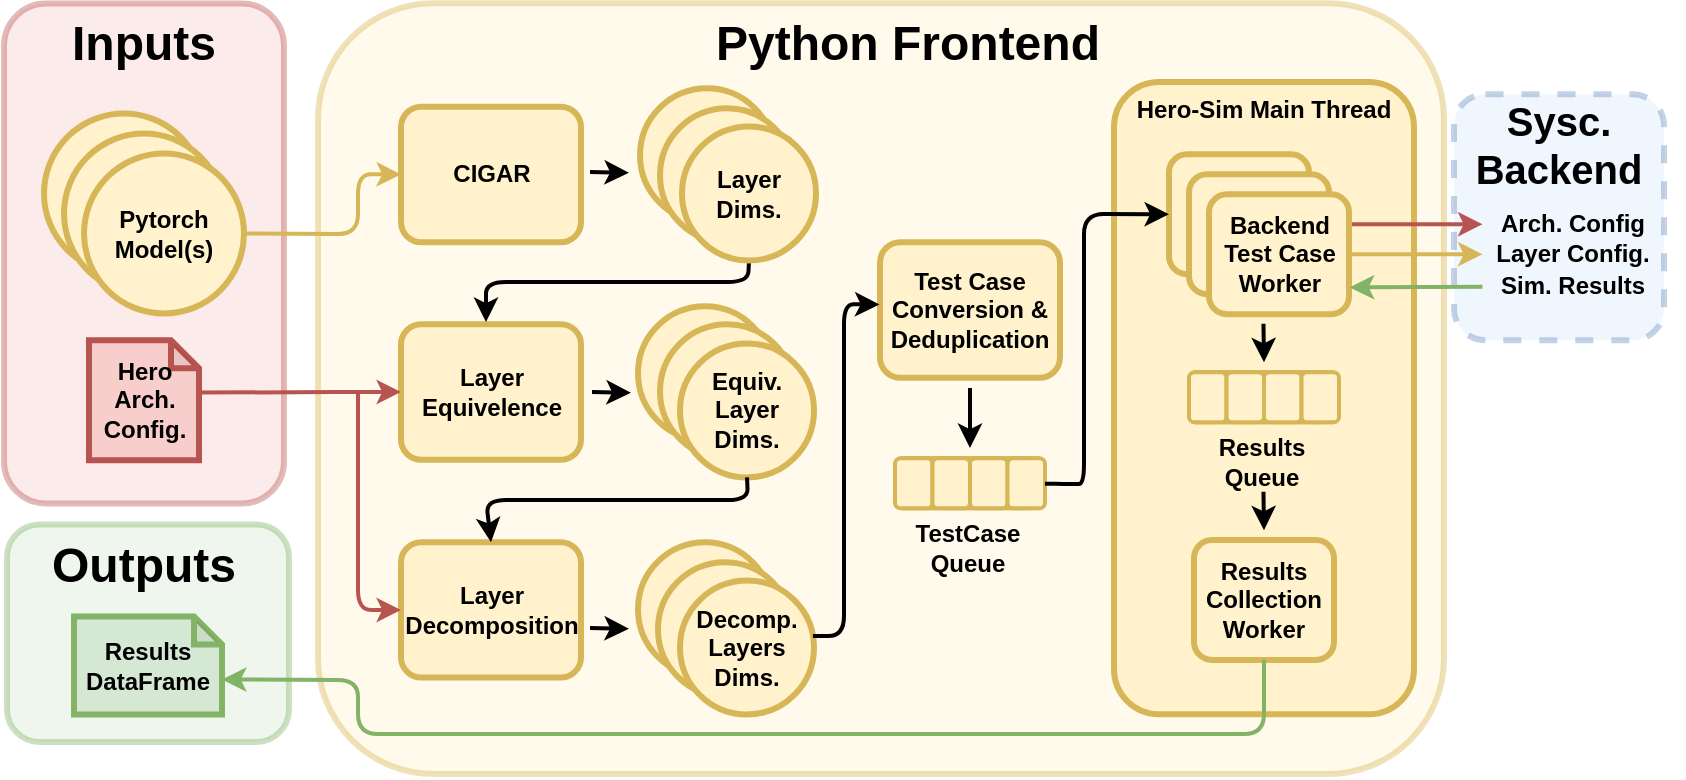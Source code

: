 <mxfile>
    <diagram id="BCaMcJiQspk_NwOpZA6R" name="Page-1">
        <mxGraphModel dx="2942" dy="7199" grid="1" gridSize="10" guides="1" tooltips="1" connect="1" arrows="1" fold="1" page="1" pageScale="1" pageWidth="850" pageHeight="1100" math="0" shadow="0">
            <root>
                <mxCell id="0"/>
                <mxCell id="1" parent="0"/>
                <mxCell id="62" value="" style="rounded=1;whiteSpace=wrap;html=1;fillColor=#dae8fc;opacity=40;strokeColor=#6c8ebf;glass=0;strokeWidth=3;dashed=1;" vertex="1" parent="1">
                    <mxGeometry x="-965" y="-6483.87" width="105" height="123" as="geometry"/>
                </mxCell>
                <mxCell id="2" value="" style="rounded=1;whiteSpace=wrap;html=1;fillColor=#f8cecc;opacity=40;strokeColor=#b85450;glass=0;strokeWidth=3;" vertex="1" parent="1">
                    <mxGeometry x="-1690" y="-6529.26" width="140" height="250" as="geometry"/>
                </mxCell>
                <mxCell id="3" value="" style="rounded=1;whiteSpace=wrap;html=1;fillColor=#fff2cc;opacity=40;strokeColor=#d6b656;glass=0;strokeWidth=3;" vertex="1" parent="1">
                    <mxGeometry x="-1533" y="-6529.37" width="563" height="385.37" as="geometry"/>
                </mxCell>
                <mxCell id="4" value="&lt;span style=&quot;font-size: 12px;&quot;&gt;Layer Equivelence&lt;/span&gt;" style="rounded=1;whiteSpace=wrap;html=1;fillColor=#fff2cc;strokeColor=#d6b656;glass=0;strokeWidth=3;verticalAlign=middle;fontStyle=1;fontSize=12;" vertex="1" parent="1">
                    <mxGeometry x="-1491.5" y="-6368.87" width="90" height="67.74" as="geometry"/>
                </mxCell>
                <mxCell id="5" style="edgeStyle=none;jumpStyle=none;html=1;entryX=-0.008;entryY=0.646;entryDx=0;entryDy=0;entryPerimeter=0;fontSize=12;endArrow=classic;endFill=1;strokeWidth=2;" edge="1" parent="1">
                    <mxGeometry relative="1" as="geometry">
                        <mxPoint x="-1397" y="-6217" as="sourcePoint"/>
                        <mxPoint x="-1377.536" y="-6216.648" as="targetPoint"/>
                    </mxGeometry>
                </mxCell>
                <mxCell id="6" value="&lt;span style=&quot;font-size: 12px&quot;&gt;Layer Decomposition&lt;/span&gt;" style="rounded=1;whiteSpace=wrap;html=1;fillColor=#fff2cc;strokeColor=#d6b656;glass=0;strokeWidth=3;verticalAlign=middle;fontStyle=1;fontSize=12;" vertex="1" parent="1">
                    <mxGeometry x="-1491.5" y="-6259.93" width="90" height="67.74" as="geometry"/>
                </mxCell>
                <mxCell id="7" value="Hero-Sim Main Thread" style="rounded=1;whiteSpace=wrap;html=1;fillColor=#fff2cc;strokeColor=#d6b656;glass=0;strokeWidth=3;verticalAlign=top;fontStyle=1;fontSize=12;" vertex="1" parent="1">
                    <mxGeometry x="-1135" y="-6490" width="150" height="316.13" as="geometry"/>
                </mxCell>
                <mxCell id="8" value="Python Frontend" style="text;html=1;strokeColor=none;fillColor=none;align=center;verticalAlign=middle;whiteSpace=wrap;rounded=0;fontSize=24;fontStyle=1" vertex="1" parent="1">
                    <mxGeometry x="-1368" y="-6523.87" width="260" height="30" as="geometry"/>
                </mxCell>
                <mxCell id="9" value="" style="rounded=1;whiteSpace=wrap;html=1;fillColor=#fff2cc;strokeColor=#d6b656;glass=0;strokeWidth=3;verticalAlign=middle;fontStyle=1;fontSize=12;" vertex="1" parent="1">
                    <mxGeometry x="-1107.5" y="-6453.87" width="70" height="60" as="geometry"/>
                </mxCell>
                <mxCell id="10" value="" style="rounded=1;whiteSpace=wrap;html=1;fillColor=#fff2cc;strokeColor=#d6b656;glass=0;strokeWidth=3;verticalAlign=middle;fontStyle=1;fontSize=12;" vertex="1" parent="1">
                    <mxGeometry x="-1097.5" y="-6443.87" width="70" height="60" as="geometry"/>
                </mxCell>
                <mxCell id="11" style="edgeStyle=none;jumpStyle=none;html=1;fontSize=12;endArrow=classic;endFill=1;strokeWidth=2;exitX=0.389;exitY=1.012;exitDx=0;exitDy=0;exitPerimeter=0;" edge="1" parent="1">
                    <mxGeometry relative="1" as="geometry">
                        <mxPoint x="-1060.27" y="-6369.15" as="sourcePoint"/>
                        <mxPoint x="-1060" y="-6349.87" as="targetPoint"/>
                    </mxGeometry>
                </mxCell>
                <mxCell id="68" style="edgeStyle=none;html=1;exitX=1;exitY=0.25;exitDx=0;exitDy=0;fontSize=22;startArrow=none;startFill=0;endArrow=classic;endFill=1;strokeWidth=2;fillColor=#f8cecc;strokeColor=#b85450;" edge="1" parent="1" source="12" target="56">
                    <mxGeometry relative="1" as="geometry"/>
                </mxCell>
                <mxCell id="69" style="edgeStyle=none;html=1;exitX=1;exitY=0.5;exitDx=0;exitDy=0;fontSize=22;startArrow=none;startFill=0;endArrow=classic;endFill=1;strokeWidth=2;fillColor=#fff2cc;strokeColor=#d6b656;" edge="1" parent="1" source="12" target="55">
                    <mxGeometry relative="1" as="geometry"/>
                </mxCell>
                <mxCell id="12" value="&lt;span style=&quot;font-size: 12px&quot;&gt;Backend&lt;br&gt;Test Case Worker&lt;/span&gt;" style="rounded=1;whiteSpace=wrap;html=1;fillColor=#fff2cc;strokeColor=#d6b656;glass=0;strokeWidth=3;verticalAlign=middle;fontStyle=1;fontSize=12;" vertex="1" parent="1">
                    <mxGeometry x="-1087.5" y="-6433.87" width="70" height="60" as="geometry"/>
                </mxCell>
                <mxCell id="13" value="&lt;span style=&quot;font-size: 12px&quot;&gt;Results Collection Worker&lt;/span&gt;" style="rounded=1;whiteSpace=wrap;html=1;fillColor=#fff2cc;strokeColor=#d6b656;glass=0;strokeWidth=3;verticalAlign=middle;fontStyle=1;fontSize=12;" vertex="1" parent="1">
                    <mxGeometry x="-1095" y="-6261" width="70" height="60" as="geometry"/>
                </mxCell>
                <mxCell id="14" value="" style="group;fillColor=#fff2cc;strokeColor=#d6b656;strokeWidth=2;rounded=1;" vertex="1" connectable="0" parent="1">
                    <mxGeometry x="-1097.5" y="-6344.87" width="75" height="25" as="geometry"/>
                </mxCell>
                <mxCell id="15" value="" style="rounded=1;whiteSpace=wrap;html=1;fontSize=24;fillColor=#fff2cc;strokeColor=#d6b656;strokeWidth=2;" vertex="1" parent="14">
                    <mxGeometry width="71.25" height="25" as="geometry"/>
                </mxCell>
                <mxCell id="16" value="" style="rounded=1;whiteSpace=wrap;html=1;fontSize=24;fillColor=#fff2cc;strokeColor=#d6b656;strokeWidth=2;" vertex="1" parent="14">
                    <mxGeometry width="18.75" height="25" as="geometry"/>
                </mxCell>
                <mxCell id="17" value="" style="rounded=1;whiteSpace=wrap;html=1;fontSize=24;fillColor=#fff2cc;strokeColor=#d6b656;strokeWidth=2;" vertex="1" parent="14">
                    <mxGeometry x="18.75" width="18.75" height="25" as="geometry"/>
                </mxCell>
                <mxCell id="18" value="" style="rounded=1;whiteSpace=wrap;html=1;fontSize=24;fillColor=#fff2cc;strokeColor=#d6b656;strokeWidth=2;" vertex="1" parent="14">
                    <mxGeometry x="37.5" width="18.75" height="25" as="geometry"/>
                </mxCell>
                <mxCell id="19" value="" style="rounded=1;whiteSpace=wrap;html=1;fontSize=24;fillColor=#fff2cc;strokeColor=#d6b656;strokeWidth=2;" vertex="1" parent="14">
                    <mxGeometry x="56.25" width="18.75" height="25" as="geometry"/>
                </mxCell>
                <mxCell id="20" value="Results Queue" style="text;html=1;strokeColor=none;fillColor=none;align=center;verticalAlign=middle;whiteSpace=wrap;rounded=0;fontSize=12;fontStyle=1" vertex="1" parent="1">
                    <mxGeometry x="-1091.5" y="-6314.87" width="60" height="30" as="geometry"/>
                </mxCell>
                <mxCell id="21" value="" style="group;fillColor=#fff2cc;strokeColor=#d6b656;strokeWidth=2;rounded=1;" vertex="1" connectable="0" parent="1">
                    <mxGeometry x="-1244.5" y="-6301.87" width="75" height="25" as="geometry"/>
                </mxCell>
                <mxCell id="22" value="" style="rounded=1;whiteSpace=wrap;html=1;fontSize=24;fillColor=#fff2cc;strokeColor=#d6b656;strokeWidth=2;" vertex="1" parent="21">
                    <mxGeometry width="71.25" height="25" as="geometry"/>
                </mxCell>
                <mxCell id="23" value="" style="rounded=1;whiteSpace=wrap;html=1;fontSize=24;fillColor=#fff2cc;strokeColor=#d6b656;strokeWidth=2;" vertex="1" parent="21">
                    <mxGeometry width="18.75" height="25" as="geometry"/>
                </mxCell>
                <mxCell id="24" value="" style="rounded=1;whiteSpace=wrap;html=1;fontSize=24;fillColor=#fff2cc;strokeColor=#d6b656;strokeWidth=2;" vertex="1" parent="21">
                    <mxGeometry x="18.75" width="18.75" height="25" as="geometry"/>
                </mxCell>
                <mxCell id="25" value="" style="rounded=1;whiteSpace=wrap;html=1;fontSize=24;fillColor=#fff2cc;strokeColor=#d6b656;strokeWidth=2;" vertex="1" parent="21">
                    <mxGeometry x="37.5" width="18.75" height="25" as="geometry"/>
                </mxCell>
                <mxCell id="26" value="" style="rounded=1;whiteSpace=wrap;html=1;fontSize=24;fillColor=#fff2cc;strokeColor=#d6b656;strokeWidth=2;" vertex="1" parent="21">
                    <mxGeometry x="56.25" width="18.75" height="25" as="geometry"/>
                </mxCell>
                <mxCell id="27" value="TestCase Queue" style="text;html=1;strokeColor=none;fillColor=none;align=center;verticalAlign=middle;whiteSpace=wrap;rounded=0;fontSize=12;fontStyle=1" vertex="1" parent="1">
                    <mxGeometry x="-1238.5" y="-6271.87" width="60" height="30" as="geometry"/>
                </mxCell>
                <mxCell id="28" value="&lt;span style=&quot;font-size: 12px&quot;&gt;CIGAR&lt;/span&gt;" style="rounded=1;whiteSpace=wrap;html=1;fillColor=#fff2cc;strokeColor=#d6b656;glass=0;strokeWidth=3;verticalAlign=middle;fontStyle=1;fontSize=12;" vertex="1" parent="1">
                    <mxGeometry x="-1491.5" y="-6477.61" width="90" height="67.74" as="geometry"/>
                </mxCell>
                <mxCell id="29" value="&lt;b&gt;Pytorch &lt;br&gt;Model&lt;/b&gt;" style="ellipse;whiteSpace=wrap;html=1;aspect=fixed;rounded=1;fontSize=12;strokeWidth=3;fillColor=#fff2cc;strokeColor=#d6b656;" vertex="1" parent="1">
                    <mxGeometry x="-1670" y="-6474.26" width="80" height="80" as="geometry"/>
                </mxCell>
                <mxCell id="30" value="&lt;b&gt;Pytorch &lt;br&gt;Model&lt;/b&gt;" style="ellipse;whiteSpace=wrap;html=1;aspect=fixed;rounded=1;fontSize=12;strokeWidth=3;fillColor=#fff2cc;strokeColor=#d6b656;" vertex="1" parent="1">
                    <mxGeometry x="-1660" y="-6464.26" width="80" height="80" as="geometry"/>
                </mxCell>
                <mxCell id="31" style="edgeStyle=none;jumpStyle=none;html=1;entryX=0;entryY=0.5;entryDx=0;entryDy=0;fontSize=12;endArrow=classic;endFill=1;strokeWidth=2;fillColor=#fff2cc;strokeColor=#d6b656;" edge="1" parent="1" source="32" target="28">
                    <mxGeometry relative="1" as="geometry">
                        <Array as="points">
                            <mxPoint x="-1513" y="-6414"/>
                            <mxPoint x="-1513" y="-6444"/>
                        </Array>
                    </mxGeometry>
                </mxCell>
                <mxCell id="32" value="&lt;b&gt;Pytorch &lt;br&gt;Model(s)&lt;/b&gt;" style="ellipse;whiteSpace=wrap;html=1;aspect=fixed;rounded=1;fontSize=12;strokeWidth=3;fillColor=#fff2cc;strokeColor=#d6b656;" vertex="1" parent="1">
                    <mxGeometry x="-1650" y="-6454.26" width="80" height="80" as="geometry"/>
                </mxCell>
                <mxCell id="33" style="edgeStyle=none;jumpStyle=none;html=1;fontSize=12;endArrow=classic;endFill=1;strokeWidth=2;exitX=0.5;exitY=1;exitDx=0;exitDy=0;" edge="1" parent="1" source="43">
                    <mxGeometry relative="1" as="geometry">
                        <mxPoint x="-1284.312" y="-6401.477" as="sourcePoint"/>
                        <mxPoint x="-1449" y="-6370" as="targetPoint"/>
                        <Array as="points">
                            <mxPoint x="-1318" y="-6390"/>
                            <mxPoint x="-1449" y="-6390"/>
                        </Array>
                    </mxGeometry>
                </mxCell>
                <mxCell id="34" style="edgeStyle=none;jumpStyle=none;html=1;fontSize=12;endArrow=classic;endFill=1;strokeWidth=2;" edge="1" parent="1">
                    <mxGeometry relative="1" as="geometry">
                        <mxPoint x="-1207" y="-6337" as="sourcePoint"/>
                        <mxPoint x="-1207" y="-6307" as="targetPoint"/>
                    </mxGeometry>
                </mxCell>
                <mxCell id="35" value="&lt;span style=&quot;font-size: 12px&quot;&gt;Test Case Conversion &amp;amp; Deduplication&lt;/span&gt;" style="rounded=1;whiteSpace=wrap;html=1;fillColor=#fff2cc;strokeColor=#d6b656;glass=0;strokeWidth=3;verticalAlign=middle;fontStyle=1;fontSize=12;" vertex="1" parent="1">
                    <mxGeometry x="-1252" y="-6409.87" width="90" height="67.74" as="geometry"/>
                </mxCell>
                <mxCell id="36" style="edgeStyle=none;jumpStyle=none;html=1;entryX=0;entryY=0.5;entryDx=0;entryDy=0;fontSize=12;endArrow=classic;endFill=1;strokeWidth=2;fillColor=#f8cecc;strokeColor=#b85450;exitX=0.99;exitY=0.436;exitDx=0;exitDy=0;exitPerimeter=0;" edge="1" parent="1" source="38" target="4">
                    <mxGeometry relative="1" as="geometry">
                        <Array as="points">
                            <mxPoint x="-1513" y="-6335"/>
                        </Array>
                    </mxGeometry>
                </mxCell>
                <mxCell id="37" style="edgeStyle=none;jumpStyle=none;html=1;entryX=0;entryY=0.5;entryDx=0;entryDy=0;fontSize=12;endArrow=classic;endFill=1;strokeWidth=2;fillColor=#f8cecc;strokeColor=#b85450;" edge="1" parent="1" target="6">
                    <mxGeometry relative="1" as="geometry">
                        <mxPoint x="-1513" y="-6335" as="sourcePoint"/>
                        <Array as="points">
                            <mxPoint x="-1513" y="-6226"/>
                        </Array>
                    </mxGeometry>
                </mxCell>
                <mxCell id="38" value="Hero &lt;br&gt;Arch. &lt;br&gt;Config." style="shape=note;whiteSpace=wrap;html=1;backgroundOutline=1;darkOpacity=0.05;rounded=1;fontSize=12;strokeWidth=3;fillColor=#f8cecc;strokeColor=#b85450;fontStyle=1;size=14;" vertex="1" parent="1">
                    <mxGeometry x="-1647.5" y="-6360.87" width="55" height="60" as="geometry"/>
                </mxCell>
                <mxCell id="39" value="Inputs" style="text;html=1;strokeColor=none;fillColor=none;align=center;verticalAlign=middle;whiteSpace=wrap;rounded=0;fontSize=24;fontStyle=1" vertex="1" parent="1">
                    <mxGeometry x="-1675" y="-6523.87" width="110" height="30" as="geometry"/>
                </mxCell>
                <mxCell id="40" style="edgeStyle=none;jumpStyle=none;html=1;fontSize=12;endArrow=classic;endFill=1;strokeWidth=2;exitX=0.389;exitY=1.012;exitDx=0;exitDy=0;exitPerimeter=0;" edge="1" parent="1">
                    <mxGeometry relative="1" as="geometry">
                        <mxPoint x="-1060.27" y="-6285.15" as="sourcePoint"/>
                        <mxPoint x="-1060" y="-6265.87" as="targetPoint"/>
                    </mxGeometry>
                </mxCell>
                <mxCell id="41" value="" style="ellipse;whiteSpace=wrap;html=1;aspect=fixed;rounded=1;fontSize=10;strokeWidth=3;fillColor=#fff2cc;strokeColor=#d6b656;" vertex="1" parent="1">
                    <mxGeometry x="-1372" y="-6486.87" width="67" height="67" as="geometry"/>
                </mxCell>
                <mxCell id="42" value="" style="ellipse;whiteSpace=wrap;html=1;aspect=fixed;rounded=1;fontSize=10;strokeWidth=3;fillColor=#fff2cc;strokeColor=#d6b656;" vertex="1" parent="1">
                    <mxGeometry x="-1362" y="-6476.87" width="67" height="67" as="geometry"/>
                </mxCell>
                <mxCell id="43" value="&lt;b style=&quot;font-size: 12px&quot;&gt;Layer&lt;br&gt;Dims.&lt;/b&gt;" style="ellipse;whiteSpace=wrap;html=1;aspect=fixed;rounded=1;fontSize=10;strokeWidth=3;fillColor=#fff2cc;strokeColor=#d6b656;" vertex="1" parent="1">
                    <mxGeometry x="-1351" y="-6467.74" width="67" height="67" as="geometry"/>
                </mxCell>
                <mxCell id="44" value="" style="ellipse;whiteSpace=wrap;html=1;aspect=fixed;rounded=1;fontSize=10;strokeWidth=3;fillColor=#fff2cc;strokeColor=#d6b656;" vertex="1" parent="1">
                    <mxGeometry x="-1373" y="-6377.87" width="67" height="67" as="geometry"/>
                </mxCell>
                <mxCell id="45" value="" style="ellipse;whiteSpace=wrap;html=1;aspect=fixed;rounded=1;fontSize=10;strokeWidth=3;fillColor=#fff2cc;strokeColor=#d6b656;" vertex="1" parent="1">
                    <mxGeometry x="-1362" y="-6368.87" width="67" height="67" as="geometry"/>
                </mxCell>
                <mxCell id="46" value="&lt;b style=&quot;font-size: 12px&quot;&gt;Equiv.&lt;br&gt;Layer&lt;br&gt;Dims.&lt;/b&gt;" style="ellipse;whiteSpace=wrap;html=1;aspect=fixed;rounded=1;fontSize=10;strokeWidth=3;fillColor=#fff2cc;strokeColor=#d6b656;" vertex="1" parent="1">
                    <mxGeometry x="-1352" y="-6359.31" width="67" height="67" as="geometry"/>
                </mxCell>
                <mxCell id="47" value="" style="ellipse;whiteSpace=wrap;html=1;aspect=fixed;rounded=1;fontSize=10;strokeWidth=3;fillColor=#fff2cc;strokeColor=#d6b656;" vertex="1" parent="1">
                    <mxGeometry x="-1373" y="-6259.93" width="67" height="67" as="geometry"/>
                </mxCell>
                <mxCell id="48" value="" style="ellipse;whiteSpace=wrap;html=1;aspect=fixed;rounded=1;fontSize=10;strokeWidth=3;fillColor=#fff2cc;strokeColor=#d6b656;" vertex="1" parent="1">
                    <mxGeometry x="-1363" y="-6249.93" width="67" height="67" as="geometry"/>
                </mxCell>
                <mxCell id="49" value="&lt;b style=&quot;font-size: 12px&quot;&gt;Decomp. Layers&lt;br&gt;Dims.&lt;/b&gt;" style="ellipse;whiteSpace=wrap;html=1;aspect=fixed;rounded=1;fontSize=10;strokeWidth=3;fillColor=#fff2cc;strokeColor=#d6b656;" vertex="1" parent="1">
                    <mxGeometry x="-1352" y="-6240.8" width="67" height="67" as="geometry"/>
                </mxCell>
                <mxCell id="50" style="edgeStyle=none;jumpStyle=none;html=1;entryX=-0.008;entryY=0.646;entryDx=0;entryDy=0;entryPerimeter=0;fontSize=12;endArrow=classic;endFill=1;strokeWidth=2;" edge="1" parent="1">
                    <mxGeometry relative="1" as="geometry">
                        <mxPoint x="-1396.0" y="-6335" as="sourcePoint"/>
                        <mxPoint x="-1376.536" y="-6334.648" as="targetPoint"/>
                    </mxGeometry>
                </mxCell>
                <mxCell id="51" style="edgeStyle=none;jumpStyle=none;html=1;entryX=-0.008;entryY=0.646;entryDx=0;entryDy=0;entryPerimeter=0;fontSize=12;endArrow=classic;endFill=1;strokeWidth=2;" edge="1" parent="1">
                    <mxGeometry relative="1" as="geometry">
                        <mxPoint x="-1397" y="-6445" as="sourcePoint"/>
                        <mxPoint x="-1377.536" y="-6444.648" as="targetPoint"/>
                    </mxGeometry>
                </mxCell>
                <mxCell id="52" style="edgeStyle=none;jumpStyle=none;html=1;entryX=0.5;entryY=0;entryDx=0;entryDy=0;fontSize=12;endArrow=classic;endFill=1;strokeWidth=2;exitX=0.5;exitY=1;exitDx=0;exitDy=0;" edge="1" parent="1" source="46" target="6">
                    <mxGeometry relative="1" as="geometry">
                        <mxPoint x="-1311.5" y="-6291.94" as="sourcePoint"/>
                        <mxPoint x="-1442.66" y="-6259.393" as="targetPoint"/>
                        <Array as="points">
                            <mxPoint x="-1318" y="-6281"/>
                            <mxPoint x="-1449" y="-6281"/>
                        </Array>
                    </mxGeometry>
                </mxCell>
                <mxCell id="53" style="edgeStyle=none;jumpStyle=none;html=1;entryX=-0.003;entryY=0.46;entryDx=0;entryDy=0;entryPerimeter=0;fontSize=12;endArrow=classic;endFill=1;strokeWidth=2;exitX=0.992;exitY=0.415;exitDx=0;exitDy=0;exitPerimeter=0;" edge="1" parent="1" source="49" target="35">
                    <mxGeometry relative="1" as="geometry">
                        <mxPoint x="-1263" y="-6217" as="sourcePoint"/>
                        <mxPoint x="-1243.536" y="-6216.648" as="targetPoint"/>
                        <Array as="points">
                            <mxPoint x="-1270" y="-6213"/>
                            <mxPoint x="-1270" y="-6379"/>
                        </Array>
                    </mxGeometry>
                </mxCell>
                <mxCell id="54" style="edgeStyle=none;jumpStyle=none;html=1;entryX=0;entryY=0.5;entryDx=0;entryDy=0;fontSize=12;endArrow=classic;endFill=1;strokeWidth=2;" edge="1" parent="1" source="26" target="9">
                    <mxGeometry relative="1" as="geometry">
                        <Array as="points">
                            <mxPoint x="-1160" y="-6289"/>
                            <mxPoint x="-1150" y="-6289"/>
                            <mxPoint x="-1150" y="-6424"/>
                        </Array>
                    </mxGeometry>
                </mxCell>
                <mxCell id="55" value="Layer Config." style="text;html=1;align=center;verticalAlign=middle;resizable=0;points=[];autosize=1;strokeColor=none;fillColor=none;fontSize=12;fontStyle=1" vertex="1" parent="1">
                    <mxGeometry x="-950.75" y="-6413.81" width="90" height="20" as="geometry"/>
                </mxCell>
                <mxCell id="56" value="Arch. Config" style="text;html=1;align=center;verticalAlign=middle;resizable=0;points=[];autosize=1;strokeColor=none;fillColor=none;fontSize=12;fontStyle=1" vertex="1" parent="1">
                    <mxGeometry x="-950.75" y="-6428.87" width="90" height="20" as="geometry"/>
                </mxCell>
                <mxCell id="70" style="edgeStyle=none;html=1;entryX=1.006;entryY=0.776;entryDx=0;entryDy=0;fontSize=22;startArrow=none;startFill=0;endArrow=classic;endFill=1;strokeWidth=2;entryPerimeter=0;fillColor=#d5e8d4;strokeColor=#82b366;" edge="1" parent="1" source="61" target="12">
                    <mxGeometry relative="1" as="geometry"/>
                </mxCell>
                <mxCell id="61" value="Sim. Results" style="text;html=1;align=center;verticalAlign=middle;resizable=0;points=[];autosize=1;strokeColor=none;fillColor=none;fontSize=12;fontStyle=1" vertex="1" parent="1">
                    <mxGeometry x="-950.75" y="-6397.87" width="90" height="20" as="geometry"/>
                </mxCell>
                <mxCell id="63" value="Sysc. Backend" style="text;html=1;strokeColor=none;fillColor=none;align=center;verticalAlign=middle;whiteSpace=wrap;rounded=0;fontSize=20;fontStyle=1" vertex="1" parent="1">
                    <mxGeometry x="-975" y="-6473.87" width="125" height="30" as="geometry"/>
                </mxCell>
                <mxCell id="64" value="" style="rounded=1;whiteSpace=wrap;html=1;fillColor=#d5e8d4;opacity=40;strokeColor=#82b366;glass=0;strokeWidth=3;" vertex="1" parent="1">
                    <mxGeometry x="-1688.5" y="-6268.8" width="141" height="108.8" as="geometry"/>
                </mxCell>
                <mxCell id="65" value="Results&lt;br&gt;DataFrame" style="shape=note;whiteSpace=wrap;html=1;backgroundOutline=1;darkOpacity=0.05;rounded=1;fontSize=12;strokeWidth=3;fillColor=#d5e8d4;strokeColor=#82b366;fontStyle=1;size=14;" vertex="1" parent="1">
                    <mxGeometry x="-1655" y="-6222.8" width="74" height="49" as="geometry"/>
                </mxCell>
                <mxCell id="66" value="Outputs" style="text;html=1;strokeColor=none;fillColor=none;align=center;verticalAlign=middle;whiteSpace=wrap;rounded=0;fontSize=24;fontStyle=1" vertex="1" parent="1">
                    <mxGeometry x="-1675" y="-6262.87" width="110" height="30" as="geometry"/>
                </mxCell>
                <mxCell id="67" style="edgeStyle=none;html=1;entryX=0;entryY=0;entryDx=74.0;entryDy=31.5;entryPerimeter=0;fontSize=22;startArrow=none;startFill=0;endArrow=classic;endFill=1;strokeWidth=2;fillColor=#d5e8d4;strokeColor=#82b366;" edge="1" parent="1" source="13" target="65">
                    <mxGeometry relative="1" as="geometry">
                        <Array as="points">
                            <mxPoint x="-1060" y="-6164"/>
                            <mxPoint x="-1513" y="-6164"/>
                            <mxPoint x="-1513" y="-6191"/>
                        </Array>
                    </mxGeometry>
                </mxCell>
            </root>
        </mxGraphModel>
    </diagram>
</mxfile>